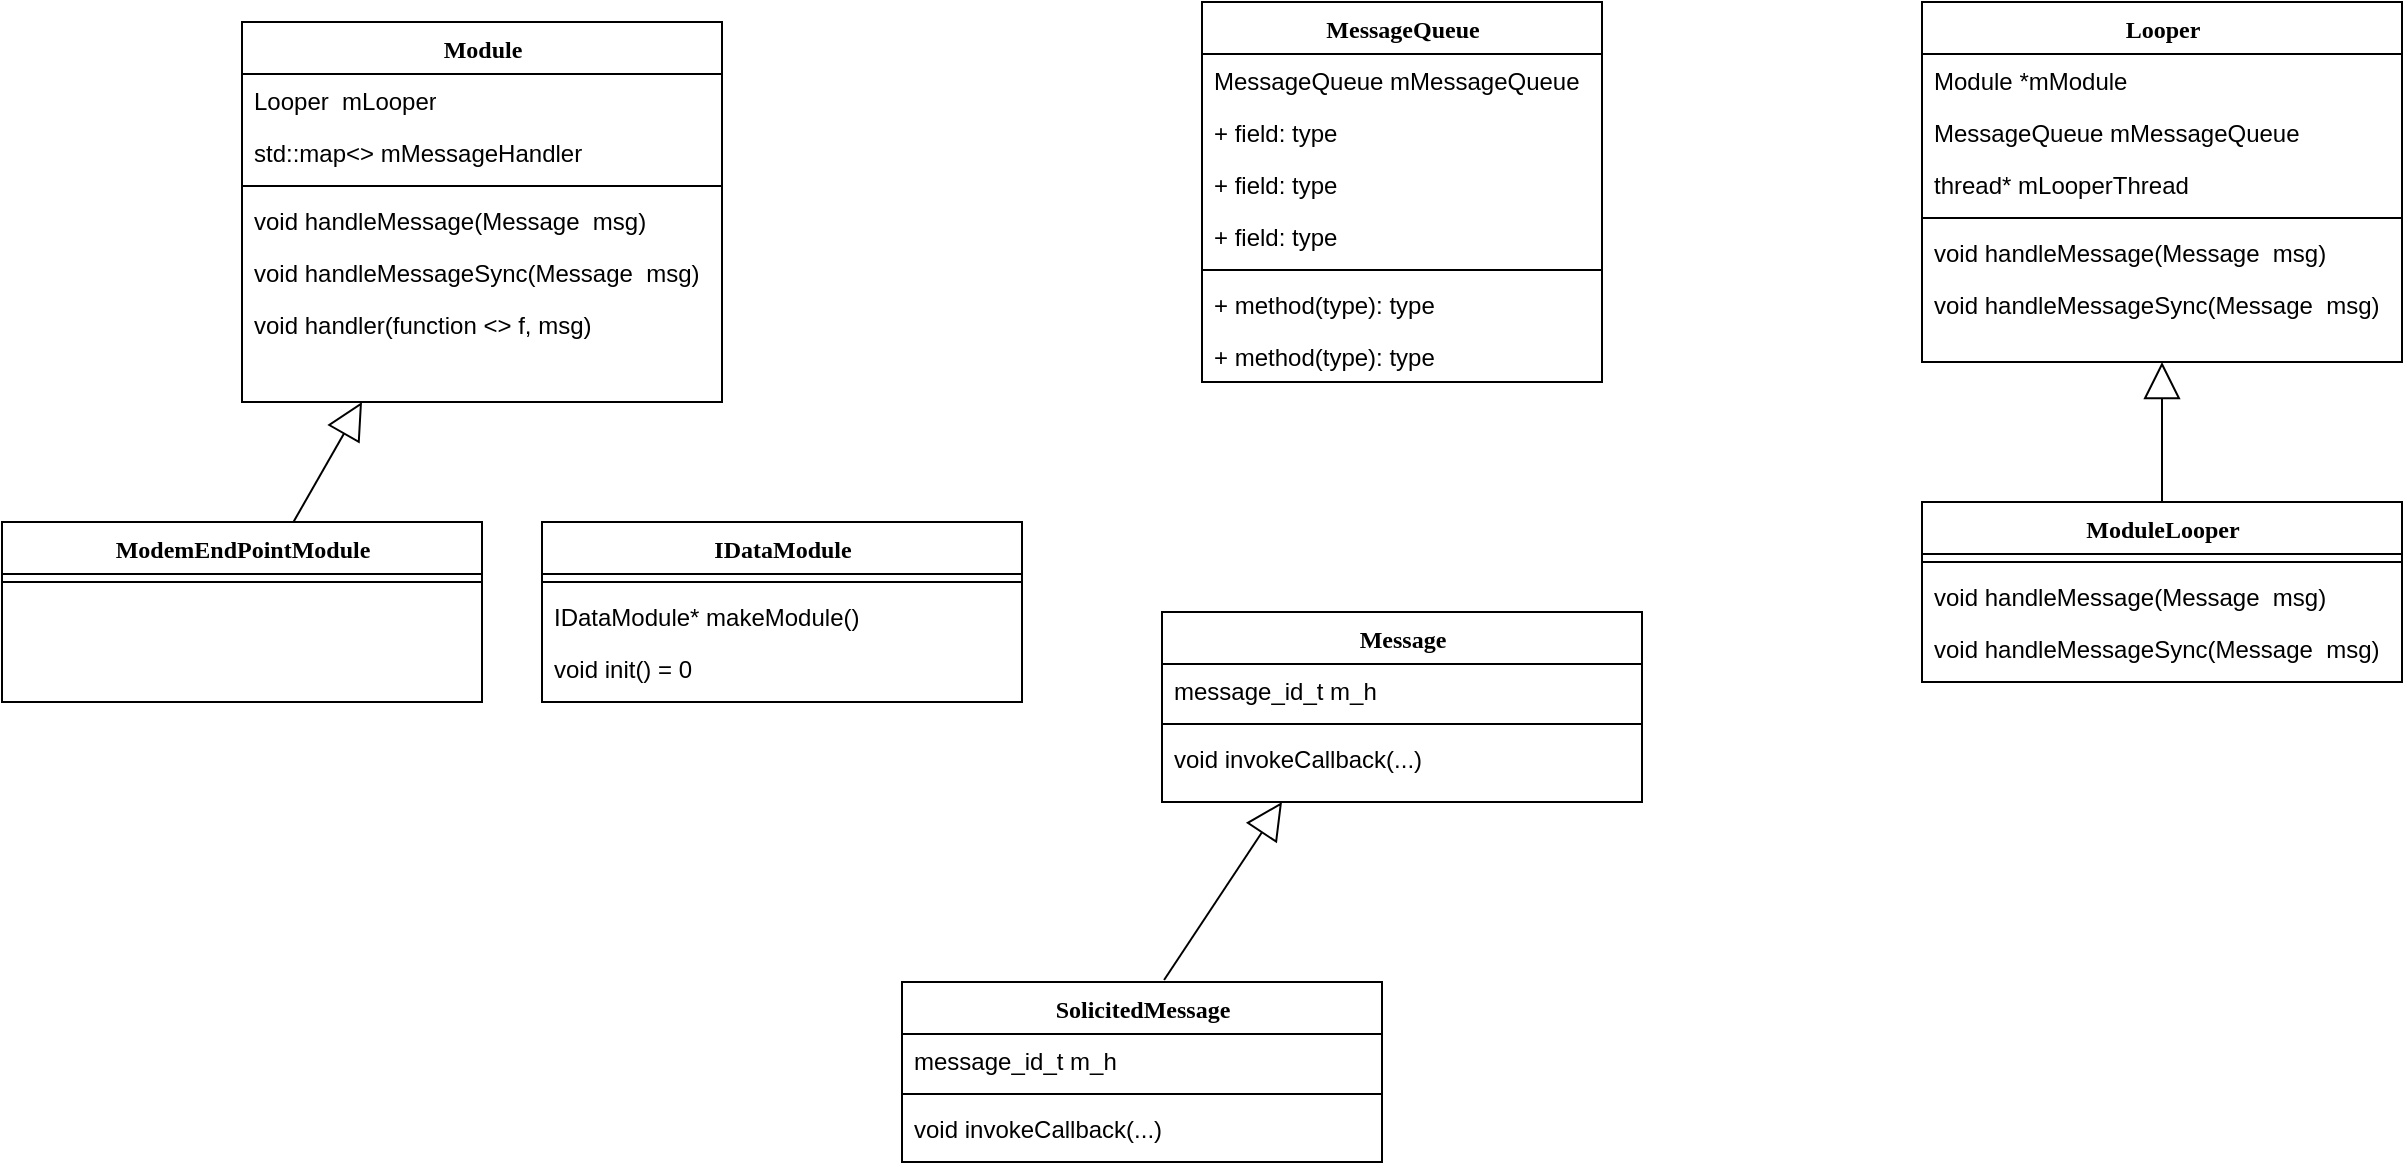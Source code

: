 <mxfile version="14.1.8" type="github">
  <diagram name="Page-1" id="9f46799a-70d6-7492-0946-bef42562c5a5">
    <mxGraphModel dx="2762" dy="781" grid="1" gridSize="10" guides="1" tooltips="1" connect="1" arrows="1" fold="1" page="1" pageScale="1" pageWidth="1100" pageHeight="850" background="#ffffff" math="0" shadow="0">
      <root>
        <mxCell id="0" />
        <mxCell id="1" parent="0" />
        <mxCell id="78961159f06e98e8-17" value="Module" style="swimlane;html=1;fontStyle=1;align=center;verticalAlign=top;childLayout=stackLayout;horizontal=1;startSize=26;horizontalStack=0;resizeParent=1;resizeLast=0;collapsible=1;marginBottom=0;swimlaneFillColor=#ffffff;rounded=0;shadow=0;comic=0;labelBackgroundColor=none;strokeWidth=1;fillColor=none;fontFamily=Verdana;fontSize=12" parent="1" vertex="1">
          <mxGeometry x="-360" y="40" width="240" height="190" as="geometry" />
        </mxCell>
        <mxCell id="78961159f06e98e8-21" value="Looper&amp;nbsp; mLooper" style="text;html=1;strokeColor=none;fillColor=none;align=left;verticalAlign=top;spacingLeft=4;spacingRight=4;whiteSpace=wrap;overflow=hidden;rotatable=0;points=[[0,0.5],[1,0.5]];portConstraint=eastwest;" parent="78961159f06e98e8-17" vertex="1">
          <mxGeometry y="26" width="240" height="26" as="geometry" />
        </mxCell>
        <mxCell id="78961159f06e98e8-23" value="std::map&amp;lt;&amp;gt;&amp;nbsp;mMessageHandler" style="text;html=1;strokeColor=none;fillColor=none;align=left;verticalAlign=top;spacingLeft=4;spacingRight=4;whiteSpace=wrap;overflow=hidden;rotatable=0;points=[[0,0.5],[1,0.5]];portConstraint=eastwest;" parent="78961159f06e98e8-17" vertex="1">
          <mxGeometry y="52" width="240" height="26" as="geometry" />
        </mxCell>
        <mxCell id="78961159f06e98e8-19" value="" style="line;html=1;strokeWidth=1;fillColor=none;align=left;verticalAlign=middle;spacingTop=-1;spacingLeft=3;spacingRight=3;rotatable=0;labelPosition=right;points=[];portConstraint=eastwest;" parent="78961159f06e98e8-17" vertex="1">
          <mxGeometry y="78" width="240" height="8" as="geometry" />
        </mxCell>
        <mxCell id="78961159f06e98e8-20" value="void handleMessage(Message&amp;nbsp; msg)" style="text;html=1;strokeColor=none;fillColor=none;align=left;verticalAlign=top;spacingLeft=4;spacingRight=4;whiteSpace=wrap;overflow=hidden;rotatable=0;points=[[0,0.5],[1,0.5]];portConstraint=eastwest;" parent="78961159f06e98e8-17" vertex="1">
          <mxGeometry y="86" width="240" height="26" as="geometry" />
        </mxCell>
        <mxCell id="78961159f06e98e8-27" value="void handleMessageSync(Message&amp;nbsp; msg)" style="text;html=1;strokeColor=none;fillColor=none;align=left;verticalAlign=top;spacingLeft=4;spacingRight=4;whiteSpace=wrap;overflow=hidden;rotatable=0;points=[[0,0.5],[1,0.5]];portConstraint=eastwest;" parent="78961159f06e98e8-17" vertex="1">
          <mxGeometry y="112" width="240" height="26" as="geometry" />
        </mxCell>
        <mxCell id="WZ1FmE49DqioHZfIXBMp-53" value="void handler(function &amp;lt;&amp;gt; f, msg)" style="text;html=1;strokeColor=none;fillColor=none;align=left;verticalAlign=top;spacingLeft=4;spacingRight=4;whiteSpace=wrap;overflow=hidden;rotatable=0;points=[[0,0.5],[1,0.5]];portConstraint=eastwest;" vertex="1" parent="78961159f06e98e8-17">
          <mxGeometry y="138" width="240" height="26" as="geometry" />
        </mxCell>
        <mxCell id="WZ1FmE49DqioHZfIXBMp-6" value="MessageQueue" style="swimlane;html=1;fontStyle=1;align=center;verticalAlign=top;childLayout=stackLayout;horizontal=1;startSize=26;horizontalStack=0;resizeParent=1;resizeLast=0;collapsible=1;marginBottom=0;swimlaneFillColor=#ffffff;rounded=0;shadow=0;comic=0;labelBackgroundColor=none;strokeWidth=1;fillColor=none;fontFamily=Verdana;fontSize=12" vertex="1" parent="1">
          <mxGeometry x="120" y="30" width="200" height="190" as="geometry" />
        </mxCell>
        <mxCell id="WZ1FmE49DqioHZfIXBMp-7" value="MessageQueue mMessageQueue" style="text;html=1;strokeColor=none;fillColor=none;align=left;verticalAlign=top;spacingLeft=4;spacingRight=4;whiteSpace=wrap;overflow=hidden;rotatable=0;points=[[0,0.5],[1,0.5]];portConstraint=eastwest;" vertex="1" parent="WZ1FmE49DqioHZfIXBMp-6">
          <mxGeometry y="26" width="200" height="26" as="geometry" />
        </mxCell>
        <mxCell id="WZ1FmE49DqioHZfIXBMp-8" value="+ field: type" style="text;html=1;strokeColor=none;fillColor=none;align=left;verticalAlign=top;spacingLeft=4;spacingRight=4;whiteSpace=wrap;overflow=hidden;rotatable=0;points=[[0,0.5],[1,0.5]];portConstraint=eastwest;" vertex="1" parent="WZ1FmE49DqioHZfIXBMp-6">
          <mxGeometry y="52" width="200" height="26" as="geometry" />
        </mxCell>
        <mxCell id="WZ1FmE49DqioHZfIXBMp-9" value="+ field: type" style="text;html=1;strokeColor=none;fillColor=none;align=left;verticalAlign=top;spacingLeft=4;spacingRight=4;whiteSpace=wrap;overflow=hidden;rotatable=0;points=[[0,0.5],[1,0.5]];portConstraint=eastwest;" vertex="1" parent="WZ1FmE49DqioHZfIXBMp-6">
          <mxGeometry y="78" width="200" height="26" as="geometry" />
        </mxCell>
        <mxCell id="WZ1FmE49DqioHZfIXBMp-10" value="+ field: type" style="text;html=1;strokeColor=none;fillColor=none;align=left;verticalAlign=top;spacingLeft=4;spacingRight=4;whiteSpace=wrap;overflow=hidden;rotatable=0;points=[[0,0.5],[1,0.5]];portConstraint=eastwest;" vertex="1" parent="WZ1FmE49DqioHZfIXBMp-6">
          <mxGeometry y="104" width="200" height="26" as="geometry" />
        </mxCell>
        <mxCell id="WZ1FmE49DqioHZfIXBMp-11" value="" style="line;html=1;strokeWidth=1;fillColor=none;align=left;verticalAlign=middle;spacingTop=-1;spacingLeft=3;spacingRight=3;rotatable=0;labelPosition=right;points=[];portConstraint=eastwest;" vertex="1" parent="WZ1FmE49DqioHZfIXBMp-6">
          <mxGeometry y="130" width="200" height="8" as="geometry" />
        </mxCell>
        <mxCell id="WZ1FmE49DqioHZfIXBMp-12" value="+ method(type): type" style="text;html=1;strokeColor=none;fillColor=none;align=left;verticalAlign=top;spacingLeft=4;spacingRight=4;whiteSpace=wrap;overflow=hidden;rotatable=0;points=[[0,0.5],[1,0.5]];portConstraint=eastwest;" vertex="1" parent="WZ1FmE49DqioHZfIXBMp-6">
          <mxGeometry y="138" width="200" height="26" as="geometry" />
        </mxCell>
        <mxCell id="WZ1FmE49DqioHZfIXBMp-13" value="+ method(type): type" style="text;html=1;strokeColor=none;fillColor=none;align=left;verticalAlign=top;spacingLeft=4;spacingRight=4;whiteSpace=wrap;overflow=hidden;rotatable=0;points=[[0,0.5],[1,0.5]];portConstraint=eastwest;" vertex="1" parent="WZ1FmE49DqioHZfIXBMp-6">
          <mxGeometry y="164" width="200" height="26" as="geometry" />
        </mxCell>
        <mxCell id="WZ1FmE49DqioHZfIXBMp-14" value="Looper" style="swimlane;html=1;fontStyle=1;align=center;verticalAlign=top;childLayout=stackLayout;horizontal=1;startSize=26;horizontalStack=0;resizeParent=1;resizeLast=0;collapsible=1;marginBottom=0;swimlaneFillColor=#ffffff;rounded=0;shadow=0;comic=0;labelBackgroundColor=none;strokeWidth=1;fillColor=none;fontFamily=Verdana;fontSize=12" vertex="1" parent="1">
          <mxGeometry x="480" y="30" width="240" height="180" as="geometry" />
        </mxCell>
        <mxCell id="WZ1FmE49DqioHZfIXBMp-15" value="Module *mModule" style="text;html=1;strokeColor=none;fillColor=none;align=left;verticalAlign=top;spacingLeft=4;spacingRight=4;whiteSpace=wrap;overflow=hidden;rotatable=0;points=[[0,0.5],[1,0.5]];portConstraint=eastwest;" vertex="1" parent="WZ1FmE49DqioHZfIXBMp-14">
          <mxGeometry y="26" width="240" height="26" as="geometry" />
        </mxCell>
        <mxCell id="WZ1FmE49DqioHZfIXBMp-16" value="MessageQueue mMessageQueue" style="text;html=1;strokeColor=none;fillColor=none;align=left;verticalAlign=top;spacingLeft=4;spacingRight=4;whiteSpace=wrap;overflow=hidden;rotatable=0;points=[[0,0.5],[1,0.5]];portConstraint=eastwest;" vertex="1" parent="WZ1FmE49DqioHZfIXBMp-14">
          <mxGeometry y="52" width="240" height="26" as="geometry" />
        </mxCell>
        <mxCell id="WZ1FmE49DqioHZfIXBMp-17" value="thread* mLooperThread" style="text;html=1;strokeColor=none;fillColor=none;align=left;verticalAlign=top;spacingLeft=4;spacingRight=4;whiteSpace=wrap;overflow=hidden;rotatable=0;points=[[0,0.5],[1,0.5]];portConstraint=eastwest;" vertex="1" parent="WZ1FmE49DqioHZfIXBMp-14">
          <mxGeometry y="78" width="240" height="26" as="geometry" />
        </mxCell>
        <mxCell id="WZ1FmE49DqioHZfIXBMp-19" value="" style="line;html=1;strokeWidth=1;fillColor=none;align=left;verticalAlign=middle;spacingTop=-1;spacingLeft=3;spacingRight=3;rotatable=0;labelPosition=right;points=[];portConstraint=eastwest;" vertex="1" parent="WZ1FmE49DqioHZfIXBMp-14">
          <mxGeometry y="104" width="240" height="8" as="geometry" />
        </mxCell>
        <mxCell id="WZ1FmE49DqioHZfIXBMp-32" value="void handleMessage(Message&amp;nbsp; msg)" style="text;html=1;strokeColor=none;fillColor=none;align=left;verticalAlign=top;spacingLeft=4;spacingRight=4;whiteSpace=wrap;overflow=hidden;rotatable=0;points=[[0,0.5],[1,0.5]];portConstraint=eastwest;" vertex="1" parent="WZ1FmE49DqioHZfIXBMp-14">
          <mxGeometry y="112" width="240" height="26" as="geometry" />
        </mxCell>
        <mxCell id="WZ1FmE49DqioHZfIXBMp-33" value="void handleMessageSync(Message&amp;nbsp; msg)" style="text;html=1;strokeColor=none;fillColor=none;align=left;verticalAlign=top;spacingLeft=4;spacingRight=4;whiteSpace=wrap;overflow=hidden;rotatable=0;points=[[0,0.5],[1,0.5]];portConstraint=eastwest;" vertex="1" parent="WZ1FmE49DqioHZfIXBMp-14">
          <mxGeometry y="138" width="240" height="26" as="geometry" />
        </mxCell>
        <mxCell id="WZ1FmE49DqioHZfIXBMp-22" value="ModuleLooper" style="swimlane;html=1;fontStyle=1;align=center;verticalAlign=top;childLayout=stackLayout;horizontal=1;startSize=26;horizontalStack=0;resizeParent=1;resizeLast=0;collapsible=1;marginBottom=0;swimlaneFillColor=#ffffff;rounded=0;shadow=0;comic=0;labelBackgroundColor=none;strokeWidth=1;fillColor=none;fontFamily=Verdana;fontSize=12" vertex="1" parent="1">
          <mxGeometry x="480" y="280" width="240" height="90" as="geometry" />
        </mxCell>
        <mxCell id="WZ1FmE49DqioHZfIXBMp-27" value="" style="line;html=1;strokeWidth=1;fillColor=none;align=left;verticalAlign=middle;spacingTop=-1;spacingLeft=3;spacingRight=3;rotatable=0;labelPosition=right;points=[];portConstraint=eastwest;" vertex="1" parent="WZ1FmE49DqioHZfIXBMp-22">
          <mxGeometry y="26" width="240" height="8" as="geometry" />
        </mxCell>
        <mxCell id="WZ1FmE49DqioHZfIXBMp-28" value="void handleMessage(Message&amp;nbsp; msg)" style="text;html=1;strokeColor=none;fillColor=none;align=left;verticalAlign=top;spacingLeft=4;spacingRight=4;whiteSpace=wrap;overflow=hidden;rotatable=0;points=[[0,0.5],[1,0.5]];portConstraint=eastwest;" vertex="1" parent="WZ1FmE49DqioHZfIXBMp-22">
          <mxGeometry y="34" width="240" height="26" as="geometry" />
        </mxCell>
        <mxCell id="WZ1FmE49DqioHZfIXBMp-31" value="void handleMessageSync(Message&amp;nbsp; msg)" style="text;html=1;strokeColor=none;fillColor=none;align=left;verticalAlign=top;spacingLeft=4;spacingRight=4;whiteSpace=wrap;overflow=hidden;rotatable=0;points=[[0,0.5],[1,0.5]];portConstraint=eastwest;" vertex="1" parent="WZ1FmE49DqioHZfIXBMp-22">
          <mxGeometry y="60" width="240" height="26" as="geometry" />
        </mxCell>
        <mxCell id="WZ1FmE49DqioHZfIXBMp-30" value="" style="endArrow=block;endSize=16;endFill=0;html=1;exitX=0.5;exitY=0;exitDx=0;exitDy=0;entryX=0.5;entryY=1;entryDx=0;entryDy=0;" edge="1" parent="1" source="WZ1FmE49DqioHZfIXBMp-22" target="WZ1FmE49DqioHZfIXBMp-14">
          <mxGeometry x="0.333" y="10" width="160" relative="1" as="geometry">
            <mxPoint x="470" y="220" as="sourcePoint" />
            <mxPoint x="-150" y="260" as="targetPoint" />
            <mxPoint as="offset" />
          </mxGeometry>
        </mxCell>
        <mxCell id="WZ1FmE49DqioHZfIXBMp-34" value="Message" style="swimlane;html=1;fontStyle=1;align=center;verticalAlign=top;childLayout=stackLayout;horizontal=1;startSize=26;horizontalStack=0;resizeParent=1;resizeLast=0;collapsible=1;marginBottom=0;swimlaneFillColor=#ffffff;rounded=0;shadow=0;comic=0;labelBackgroundColor=none;strokeWidth=1;fillColor=none;fontFamily=Verdana;fontSize=12" vertex="1" parent="1">
          <mxGeometry x="100" y="335" width="240" height="95" as="geometry" />
        </mxCell>
        <mxCell id="WZ1FmE49DqioHZfIXBMp-35" value="message_id_t m_h" style="text;html=1;strokeColor=none;fillColor=none;align=left;verticalAlign=top;spacingLeft=4;spacingRight=4;whiteSpace=wrap;overflow=hidden;rotatable=0;points=[[0,0.5],[1,0.5]];portConstraint=eastwest;" vertex="1" parent="WZ1FmE49DqioHZfIXBMp-34">
          <mxGeometry y="26" width="240" height="26" as="geometry" />
        </mxCell>
        <mxCell id="WZ1FmE49DqioHZfIXBMp-37" value="" style="line;html=1;strokeWidth=1;fillColor=none;align=left;verticalAlign=middle;spacingTop=-1;spacingLeft=3;spacingRight=3;rotatable=0;labelPosition=right;points=[];portConstraint=eastwest;" vertex="1" parent="WZ1FmE49DqioHZfIXBMp-34">
          <mxGeometry y="52" width="240" height="8" as="geometry" />
        </mxCell>
        <mxCell id="WZ1FmE49DqioHZfIXBMp-38" value="void invokeCallback(...)" style="text;html=1;strokeColor=none;fillColor=none;align=left;verticalAlign=top;spacingLeft=4;spacingRight=4;whiteSpace=wrap;overflow=hidden;rotatable=0;points=[[0,0.5],[1,0.5]];portConstraint=eastwest;" vertex="1" parent="WZ1FmE49DqioHZfIXBMp-34">
          <mxGeometry y="60" width="240" height="26" as="geometry" />
        </mxCell>
        <mxCell id="WZ1FmE49DqioHZfIXBMp-45" style="edgeStyle=none;orthogonalLoop=1;jettySize=auto;html=1;endArrow=block;endFill=0;endSize=16;entryX=0.25;entryY=1;entryDx=0;entryDy=0;exitX=0.546;exitY=-0.011;exitDx=0;exitDy=0;exitPerimeter=0;" edge="1" parent="1" source="WZ1FmE49DqioHZfIXBMp-40" target="WZ1FmE49DqioHZfIXBMp-34">
          <mxGeometry relative="1" as="geometry">
            <mxPoint x="220" y="450" as="targetPoint" />
            <Array as="points" />
          </mxGeometry>
        </mxCell>
        <mxCell id="WZ1FmE49DqioHZfIXBMp-40" value="SolicitedMessage" style="swimlane;html=1;fontStyle=1;align=center;verticalAlign=top;childLayout=stackLayout;horizontal=1;startSize=26;horizontalStack=0;resizeParent=1;resizeLast=0;collapsible=1;marginBottom=0;swimlaneFillColor=#ffffff;rounded=0;shadow=0;comic=0;labelBackgroundColor=none;strokeWidth=1;fillColor=none;fontFamily=Verdana;fontSize=12" vertex="1" parent="1">
          <mxGeometry x="-30" y="520" width="240" height="90" as="geometry" />
        </mxCell>
        <mxCell id="WZ1FmE49DqioHZfIXBMp-41" value="message_id_t m_h" style="text;html=1;strokeColor=none;fillColor=none;align=left;verticalAlign=top;spacingLeft=4;spacingRight=4;whiteSpace=wrap;overflow=hidden;rotatable=0;points=[[0,0.5],[1,0.5]];portConstraint=eastwest;" vertex="1" parent="WZ1FmE49DqioHZfIXBMp-40">
          <mxGeometry y="26" width="240" height="26" as="geometry" />
        </mxCell>
        <mxCell id="WZ1FmE49DqioHZfIXBMp-42" value="" style="line;html=1;strokeWidth=1;fillColor=none;align=left;verticalAlign=middle;spacingTop=-1;spacingLeft=3;spacingRight=3;rotatable=0;labelPosition=right;points=[];portConstraint=eastwest;" vertex="1" parent="WZ1FmE49DqioHZfIXBMp-40">
          <mxGeometry y="52" width="240" height="8" as="geometry" />
        </mxCell>
        <mxCell id="WZ1FmE49DqioHZfIXBMp-43" value="void invokeCallback(...)" style="text;html=1;strokeColor=none;fillColor=none;align=left;verticalAlign=top;spacingLeft=4;spacingRight=4;whiteSpace=wrap;overflow=hidden;rotatable=0;points=[[0,0.5],[1,0.5]];portConstraint=eastwest;" vertex="1" parent="WZ1FmE49DqioHZfIXBMp-40">
          <mxGeometry y="60" width="240" height="26" as="geometry" />
        </mxCell>
        <mxCell id="WZ1FmE49DqioHZfIXBMp-52" style="edgeStyle=none;orthogonalLoop=1;jettySize=auto;html=1;entryX=0.25;entryY=1;entryDx=0;entryDy=0;endArrow=block;endFill=0;endSize=16;" edge="1" parent="1" source="WZ1FmE49DqioHZfIXBMp-46" target="78961159f06e98e8-17">
          <mxGeometry relative="1" as="geometry" />
        </mxCell>
        <mxCell id="WZ1FmE49DqioHZfIXBMp-46" value="ModemEndPointModule" style="swimlane;html=1;fontStyle=1;align=center;verticalAlign=top;childLayout=stackLayout;horizontal=1;startSize=26;horizontalStack=0;resizeParent=1;resizeLast=0;collapsible=1;marginBottom=0;swimlaneFillColor=#ffffff;rounded=0;shadow=0;comic=0;labelBackgroundColor=none;strokeWidth=1;fillColor=none;fontFamily=Verdana;fontSize=12" vertex="1" parent="1">
          <mxGeometry x="-480" y="290" width="240" height="90" as="geometry" />
        </mxCell>
        <mxCell id="WZ1FmE49DqioHZfIXBMp-49" value="" style="line;html=1;strokeWidth=1;fillColor=none;align=left;verticalAlign=middle;spacingTop=-1;spacingLeft=3;spacingRight=3;rotatable=0;labelPosition=right;points=[];portConstraint=eastwest;" vertex="1" parent="WZ1FmE49DqioHZfIXBMp-46">
          <mxGeometry y="26" width="240" height="8" as="geometry" />
        </mxCell>
        <mxCell id="WZ1FmE49DqioHZfIXBMp-54" value="IDataModule" style="swimlane;html=1;fontStyle=1;align=center;verticalAlign=top;childLayout=stackLayout;horizontal=1;startSize=26;horizontalStack=0;resizeParent=1;resizeLast=0;collapsible=1;marginBottom=0;swimlaneFillColor=#ffffff;rounded=0;shadow=0;comic=0;labelBackgroundColor=none;strokeWidth=1;fillColor=none;fontFamily=Verdana;fontSize=12" vertex="1" parent="1">
          <mxGeometry x="-210" y="290" width="240" height="90" as="geometry" />
        </mxCell>
        <mxCell id="WZ1FmE49DqioHZfIXBMp-55" value="" style="line;html=1;strokeWidth=1;fillColor=none;align=left;verticalAlign=middle;spacingTop=-1;spacingLeft=3;spacingRight=3;rotatable=0;labelPosition=right;points=[];portConstraint=eastwest;" vertex="1" parent="WZ1FmE49DqioHZfIXBMp-54">
          <mxGeometry y="26" width="240" height="8" as="geometry" />
        </mxCell>
        <mxCell id="WZ1FmE49DqioHZfIXBMp-56" value="IDataModule* makeModule()" style="text;html=1;strokeColor=none;fillColor=none;align=left;verticalAlign=top;spacingLeft=4;spacingRight=4;whiteSpace=wrap;overflow=hidden;rotatable=0;points=[[0,0.5],[1,0.5]];portConstraint=eastwest;" vertex="1" parent="WZ1FmE49DqioHZfIXBMp-54">
          <mxGeometry y="34" width="240" height="26" as="geometry" />
        </mxCell>
        <mxCell id="WZ1FmE49DqioHZfIXBMp-57" value="void init() = 0" style="text;html=1;strokeColor=none;fillColor=none;align=left;verticalAlign=top;spacingLeft=4;spacingRight=4;whiteSpace=wrap;overflow=hidden;rotatable=0;points=[[0,0.5],[1,0.5]];portConstraint=eastwest;" vertex="1" parent="WZ1FmE49DqioHZfIXBMp-54">
          <mxGeometry y="60" width="240" height="26" as="geometry" />
        </mxCell>
      </root>
    </mxGraphModel>
  </diagram>
</mxfile>
